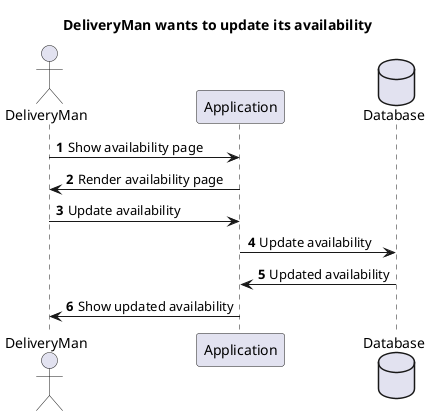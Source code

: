 @startuml
autonumber
title       DeliveryMan wants to update its availability
actor       DeliveryMan
participant Application
database    Database

DeliveryMan -> Application: Show availability page
Application -> DeliveryMan: Render availability page
DeliveryMan -> Application: Update availability
Application -> Database: Update availability
Database -> Application: Updated availability
Application -> DeliveryMan: Show updated availability

@enduml
